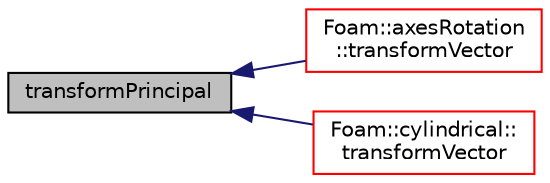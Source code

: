digraph "transformPrincipal"
{
  bgcolor="transparent";
  edge [fontname="Helvetica",fontsize="10",labelfontname="Helvetica",labelfontsize="10"];
  node [fontname="Helvetica",fontsize="10",shape=record];
  rankdir="LR";
  Node1 [label="transformPrincipal",height=0.2,width=0.4,color="black", fillcolor="grey75", style="filled", fontcolor="black"];
  Node1 -> Node2 [dir="back",color="midnightblue",fontsize="10",style="solid",fontname="Helvetica"];
  Node2 [label="Foam::axesRotation\l::transformVector",height=0.2,width=0.4,color="red",URL="$a00088.html#a645d2b6d6cbf16ff6a27c1f8d1e50963",tooltip="Transform vectorField using transformation tensorField and return. "];
  Node1 -> Node3 [dir="back",color="midnightblue",fontsize="10",style="solid",fontname="Helvetica"];
  Node3 [label="Foam::cylindrical::\ltransformVector",height=0.2,width=0.4,color="red",URL="$a00501.html#a3add6c01e54add30325368ec464a7414",tooltip="Transform vectorField using transformation tensorField and return. "];
}
